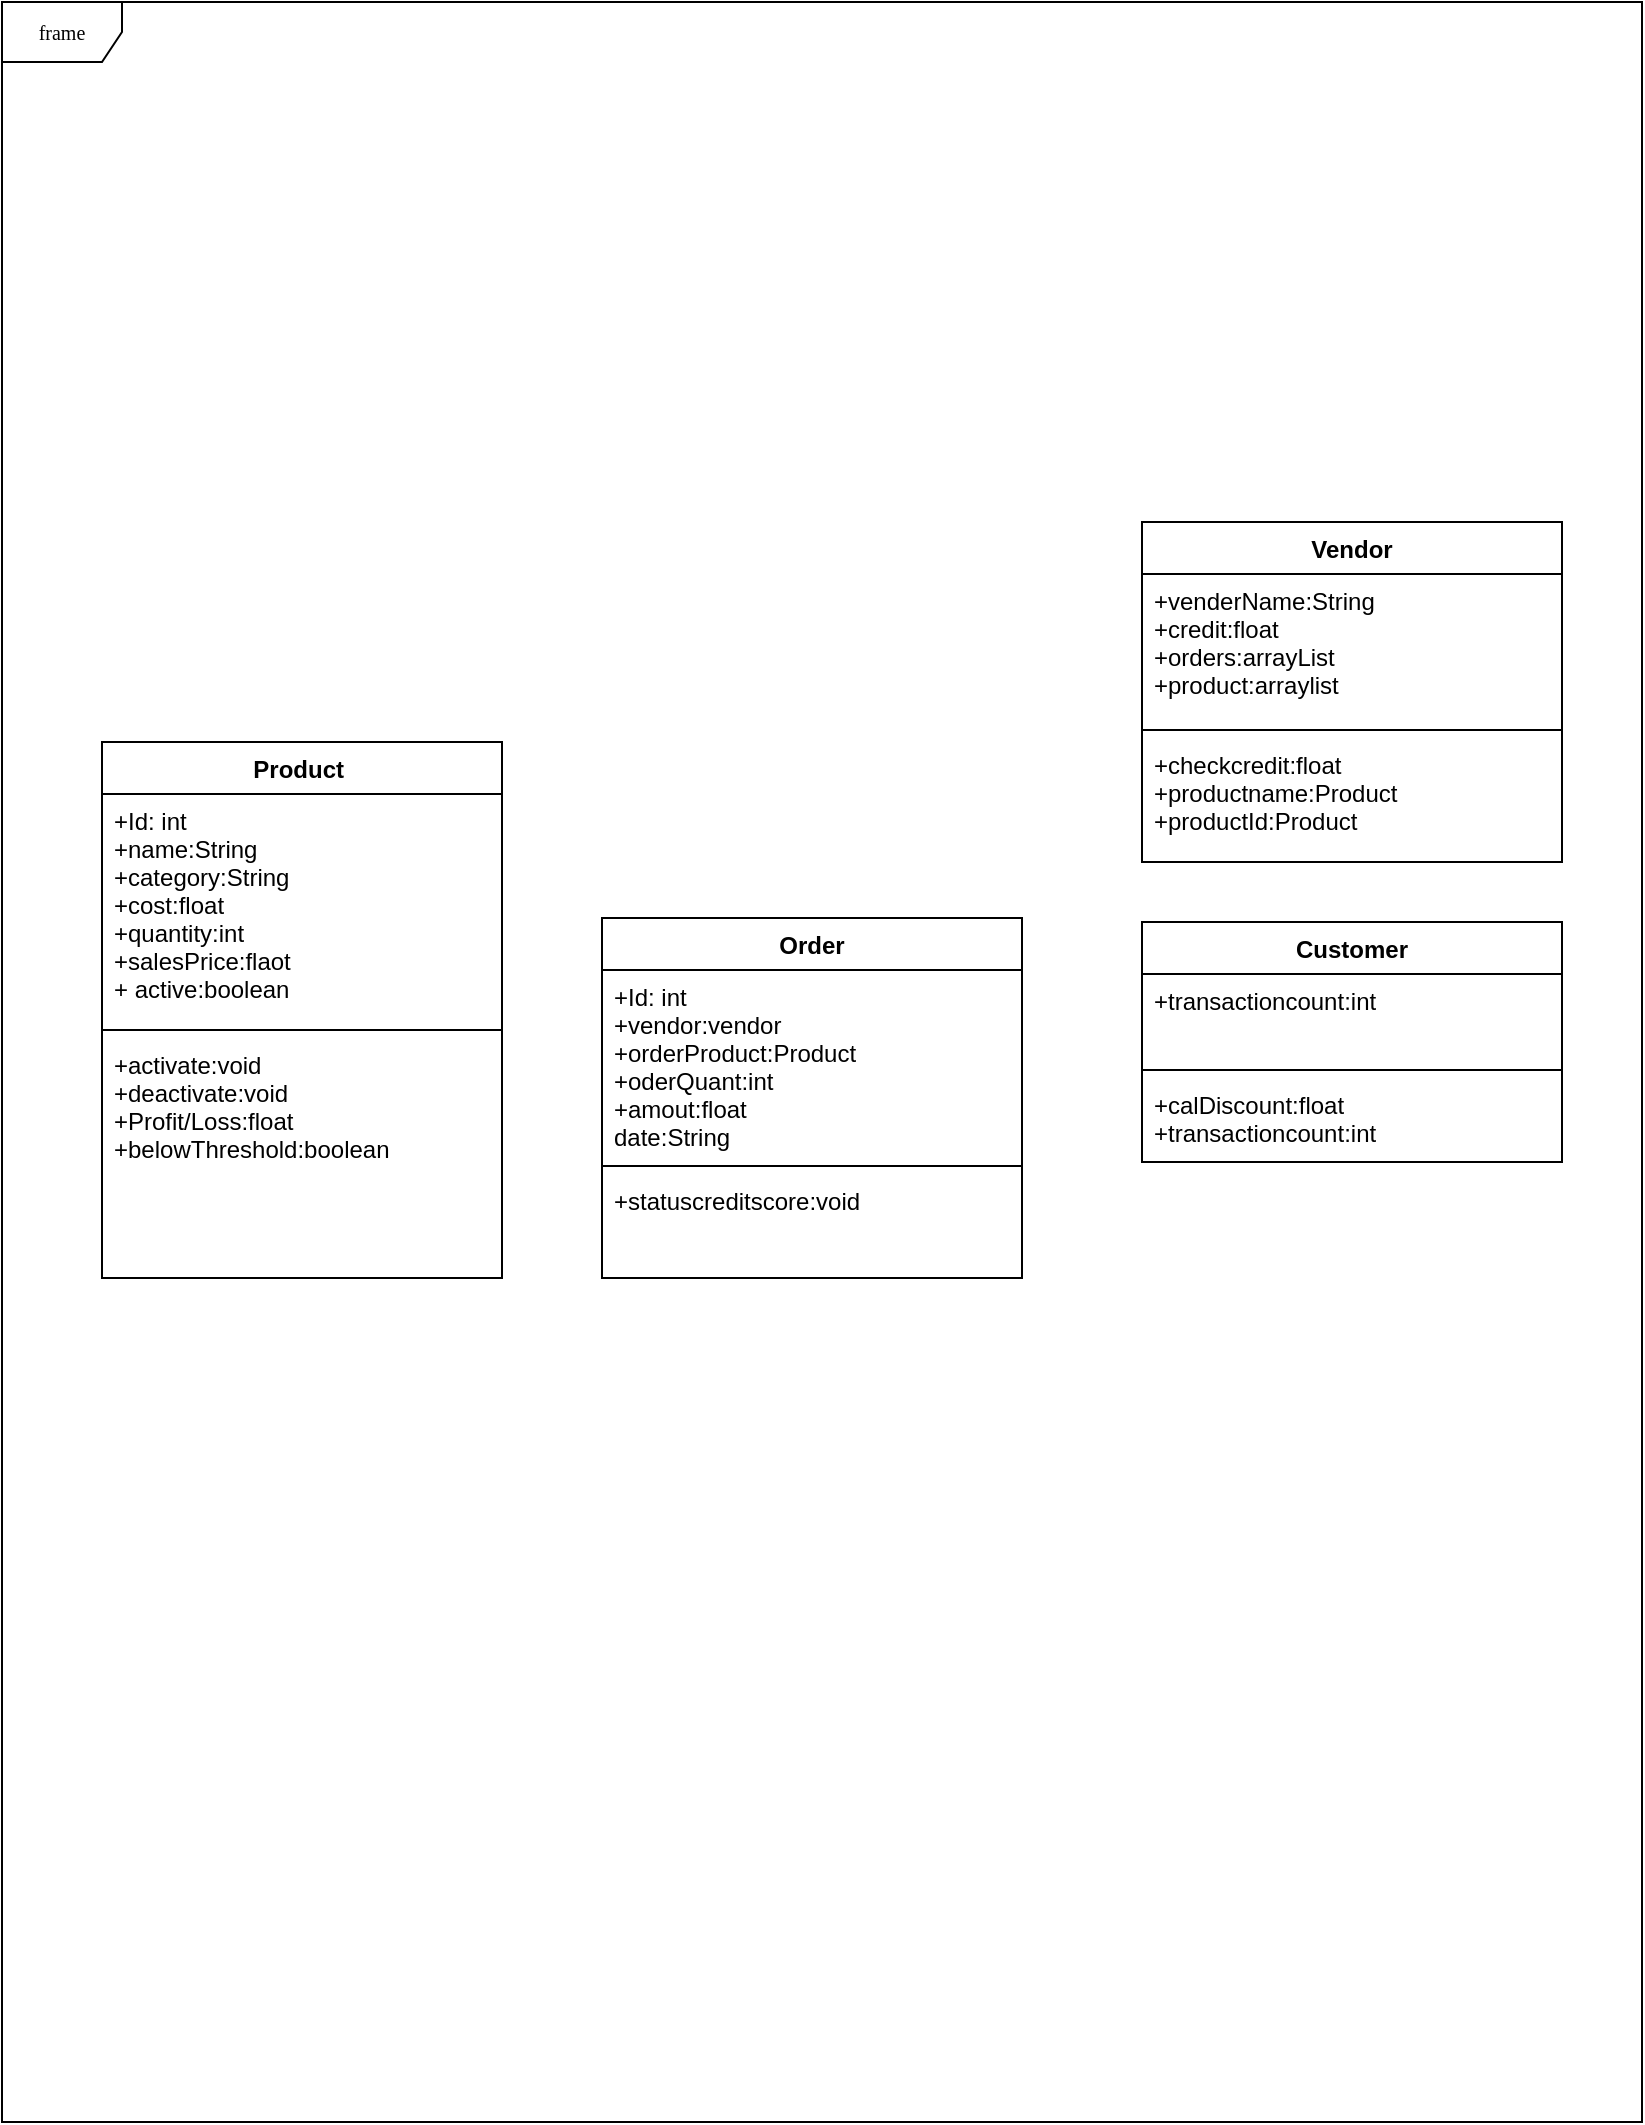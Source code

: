 <mxfile version="14.4.2" type="github">
  <diagram name="Page-1" id="c4acf3e9-155e-7222-9cf6-157b1a14988f">
    <mxGraphModel dx="868" dy="482" grid="1" gridSize="10" guides="1" tooltips="1" connect="1" arrows="1" fold="1" page="1" pageScale="1" pageWidth="850" pageHeight="1100" background="#ffffff" math="0" shadow="0">
      <root>
        <mxCell id="0" />
        <mxCell id="1" parent="0" />
        <mxCell id="17acba5748e5396b-1" value="frame" style="shape=umlFrame;whiteSpace=wrap;html=1;rounded=0;shadow=0;comic=0;labelBackgroundColor=none;strokeWidth=1;fontFamily=Verdana;fontSize=10;align=center;" parent="1" vertex="1">
          <mxGeometry x="20" y="20" width="820" height="1060" as="geometry" />
        </mxCell>
        <mxCell id="FXziDwkmJhJcugYJuyIg-14" value="Product " style="swimlane;fontStyle=1;align=center;verticalAlign=top;childLayout=stackLayout;horizontal=1;startSize=26;horizontalStack=0;resizeParent=1;resizeParentMax=0;resizeLast=0;collapsible=1;marginBottom=0;fillColor=none;gradientColor=none;" vertex="1" parent="1">
          <mxGeometry x="70" y="390" width="200" height="268" as="geometry" />
        </mxCell>
        <mxCell id="FXziDwkmJhJcugYJuyIg-15" value="+Id: int&#xa;+name:String&#xa;+category:String&#xa;+cost:float&#xa;+quantity:int&#xa;+salesPrice:flaot&#xa;+ active:boolean" style="text;strokeColor=none;fillColor=none;align=left;verticalAlign=top;spacingLeft=4;spacingRight=4;overflow=hidden;rotatable=0;points=[[0,0.5],[1,0.5]];portConstraint=eastwest;" vertex="1" parent="FXziDwkmJhJcugYJuyIg-14">
          <mxGeometry y="26" width="200" height="114" as="geometry" />
        </mxCell>
        <mxCell id="FXziDwkmJhJcugYJuyIg-16" value="" style="line;strokeWidth=1;fillColor=none;align=left;verticalAlign=middle;spacingTop=-1;spacingLeft=3;spacingRight=3;rotatable=0;labelPosition=right;points=[];portConstraint=eastwest;" vertex="1" parent="FXziDwkmJhJcugYJuyIg-14">
          <mxGeometry y="140" width="200" height="8" as="geometry" />
        </mxCell>
        <mxCell id="FXziDwkmJhJcugYJuyIg-17" value="+activate:void&#xa;+deactivate:void&#xa;+Profit/Loss:float&#xa;+belowThreshold:boolean" style="text;strokeColor=none;fillColor=none;align=left;verticalAlign=top;spacingLeft=4;spacingRight=4;overflow=hidden;rotatable=0;points=[[0,0.5],[1,0.5]];portConstraint=eastwest;" vertex="1" parent="FXziDwkmJhJcugYJuyIg-14">
          <mxGeometry y="148" width="200" height="120" as="geometry" />
        </mxCell>
        <mxCell id="FXziDwkmJhJcugYJuyIg-20" value="Order" style="swimlane;fontStyle=1;align=center;verticalAlign=top;childLayout=stackLayout;horizontal=1;startSize=26;horizontalStack=0;resizeParent=1;resizeParentMax=0;resizeLast=0;collapsible=1;marginBottom=0;fillColor=none;gradientColor=none;" vertex="1" parent="1">
          <mxGeometry x="320" y="478" width="210" height="180" as="geometry" />
        </mxCell>
        <mxCell id="FXziDwkmJhJcugYJuyIg-21" value="+Id: int&#xa;+vendor:vendor&#xa;+orderProduct:Product&#xa;+oderQuant:int&#xa;+amout:float&#xa;date:String" style="text;strokeColor=none;fillColor=none;align=left;verticalAlign=top;spacingLeft=4;spacingRight=4;overflow=hidden;rotatable=0;points=[[0,0.5],[1,0.5]];portConstraint=eastwest;" vertex="1" parent="FXziDwkmJhJcugYJuyIg-20">
          <mxGeometry y="26" width="210" height="94" as="geometry" />
        </mxCell>
        <mxCell id="FXziDwkmJhJcugYJuyIg-22" value="" style="line;strokeWidth=1;fillColor=none;align=left;verticalAlign=middle;spacingTop=-1;spacingLeft=3;spacingRight=3;rotatable=0;labelPosition=right;points=[];portConstraint=eastwest;" vertex="1" parent="FXziDwkmJhJcugYJuyIg-20">
          <mxGeometry y="120" width="210" height="8" as="geometry" />
        </mxCell>
        <mxCell id="FXziDwkmJhJcugYJuyIg-23" value="+statuscreditscore:void" style="text;strokeColor=none;fillColor=none;align=left;verticalAlign=top;spacingLeft=4;spacingRight=4;overflow=hidden;rotatable=0;points=[[0,0.5],[1,0.5]];portConstraint=eastwest;" vertex="1" parent="FXziDwkmJhJcugYJuyIg-20">
          <mxGeometry y="128" width="210" height="52" as="geometry" />
        </mxCell>
        <mxCell id="FXziDwkmJhJcugYJuyIg-24" value="Vendor" style="swimlane;fontStyle=1;align=center;verticalAlign=top;childLayout=stackLayout;horizontal=1;startSize=26;horizontalStack=0;resizeParent=1;resizeParentMax=0;resizeLast=0;collapsible=1;marginBottom=0;fillColor=none;gradientColor=none;" vertex="1" parent="1">
          <mxGeometry x="590" y="280" width="210" height="170" as="geometry" />
        </mxCell>
        <mxCell id="FXziDwkmJhJcugYJuyIg-25" value="+venderName:String&#xa;+credit:float&#xa;+orders:arrayList&#xa;+product:arraylist" style="text;strokeColor=none;fillColor=none;align=left;verticalAlign=top;spacingLeft=4;spacingRight=4;overflow=hidden;rotatable=0;points=[[0,0.5],[1,0.5]];portConstraint=eastwest;" vertex="1" parent="FXziDwkmJhJcugYJuyIg-24">
          <mxGeometry y="26" width="210" height="74" as="geometry" />
        </mxCell>
        <mxCell id="FXziDwkmJhJcugYJuyIg-26" value="" style="line;strokeWidth=1;fillColor=none;align=left;verticalAlign=middle;spacingTop=-1;spacingLeft=3;spacingRight=3;rotatable=0;labelPosition=right;points=[];portConstraint=eastwest;" vertex="1" parent="FXziDwkmJhJcugYJuyIg-24">
          <mxGeometry y="100" width="210" height="8" as="geometry" />
        </mxCell>
        <mxCell id="FXziDwkmJhJcugYJuyIg-27" value="+checkcredit:float&#xa;+productname:Product&#xa;+productId:Product" style="text;strokeColor=none;fillColor=none;align=left;verticalAlign=top;spacingLeft=4;spacingRight=4;overflow=hidden;rotatable=0;points=[[0,0.5],[1,0.5]];portConstraint=eastwest;" vertex="1" parent="FXziDwkmJhJcugYJuyIg-24">
          <mxGeometry y="108" width="210" height="62" as="geometry" />
        </mxCell>
        <mxCell id="FXziDwkmJhJcugYJuyIg-28" value="Customer" style="swimlane;fontStyle=1;align=center;verticalAlign=top;childLayout=stackLayout;horizontal=1;startSize=26;horizontalStack=0;resizeParent=1;resizeParentMax=0;resizeLast=0;collapsible=1;marginBottom=0;fillColor=none;gradientColor=none;" vertex="1" parent="1">
          <mxGeometry x="590" y="480" width="210" height="120" as="geometry" />
        </mxCell>
        <mxCell id="FXziDwkmJhJcugYJuyIg-29" value="+transactioncount:int" style="text;strokeColor=none;fillColor=none;align=left;verticalAlign=top;spacingLeft=4;spacingRight=4;overflow=hidden;rotatable=0;points=[[0,0.5],[1,0.5]];portConstraint=eastwest;" vertex="1" parent="FXziDwkmJhJcugYJuyIg-28">
          <mxGeometry y="26" width="210" height="44" as="geometry" />
        </mxCell>
        <mxCell id="FXziDwkmJhJcugYJuyIg-30" value="" style="line;strokeWidth=1;fillColor=none;align=left;verticalAlign=middle;spacingTop=-1;spacingLeft=3;spacingRight=3;rotatable=0;labelPosition=right;points=[];portConstraint=eastwest;" vertex="1" parent="FXziDwkmJhJcugYJuyIg-28">
          <mxGeometry y="70" width="210" height="8" as="geometry" />
        </mxCell>
        <mxCell id="FXziDwkmJhJcugYJuyIg-31" value="+calDiscount:float&#xa;+transactioncount:int" style="text;strokeColor=none;fillColor=none;align=left;verticalAlign=top;spacingLeft=4;spacingRight=4;overflow=hidden;rotatable=0;points=[[0,0.5],[1,0.5]];portConstraint=eastwest;" vertex="1" parent="FXziDwkmJhJcugYJuyIg-28">
          <mxGeometry y="78" width="210" height="42" as="geometry" />
        </mxCell>
      </root>
    </mxGraphModel>
  </diagram>
</mxfile>
